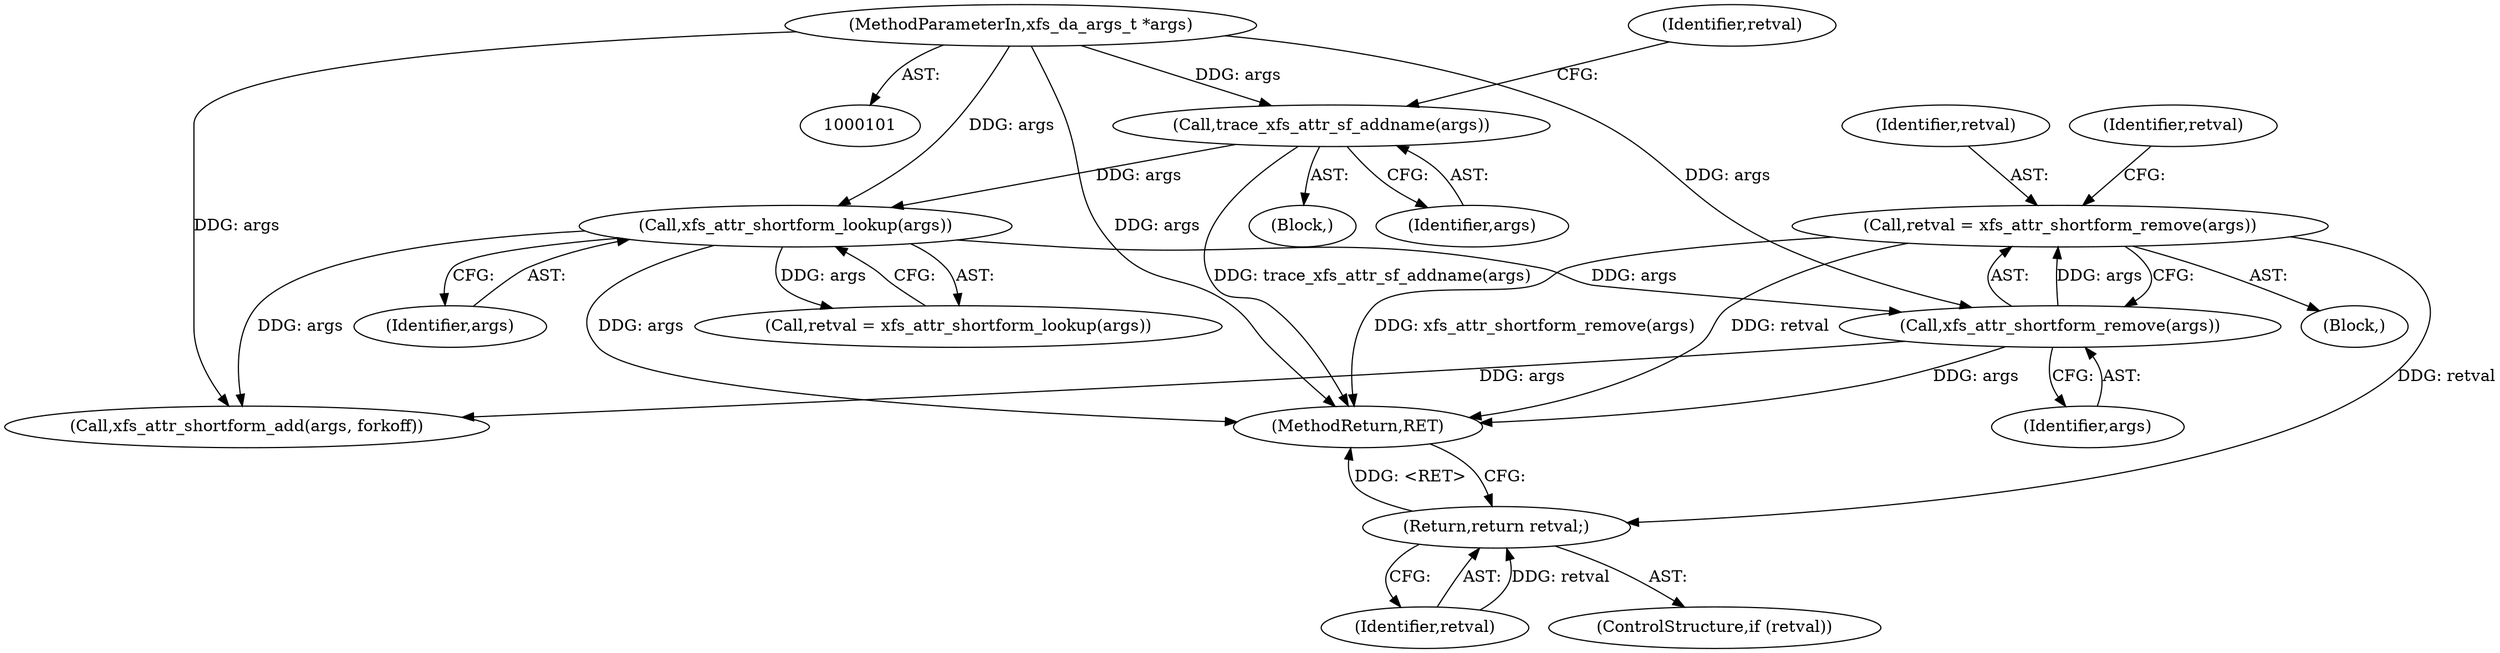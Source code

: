 digraph "0_linux_7b38460dc8e4eafba06c78f8e37099d3b34d473c@API" {
"1000142" [label="(Call,retval = xfs_attr_shortform_remove(args))"];
"1000144" [label="(Call,xfs_attr_shortform_remove(args))"];
"1000111" [label="(Call,xfs_attr_shortform_lookup(args))"];
"1000107" [label="(Call,trace_xfs_attr_sf_addname(args))"];
"1000102" [label="(MethodParameterIn,xfs_da_args_t *args)"];
"1000148" [label="(Return,return retval;)"];
"1000144" [label="(Call,xfs_attr_shortform_remove(args))"];
"1000102" [label="(MethodParameterIn,xfs_da_args_t *args)"];
"1000133" [label="(Block,)"];
"1000143" [label="(Identifier,retval)"];
"1000203" [label="(MethodReturn,RET)"];
"1000109" [label="(Call,retval = xfs_attr_shortform_lookup(args))"];
"1000149" [label="(Identifier,retval)"];
"1000107" [label="(Call,trace_xfs_attr_sf_addname(args))"];
"1000103" [label="(Block,)"];
"1000146" [label="(ControlStructure,if (retval))"];
"1000147" [label="(Identifier,retval)"];
"1000142" [label="(Call,retval = xfs_attr_shortform_remove(args))"];
"1000111" [label="(Call,xfs_attr_shortform_lookup(args))"];
"1000198" [label="(Call,xfs_attr_shortform_add(args, forkoff))"];
"1000112" [label="(Identifier,args)"];
"1000110" [label="(Identifier,retval)"];
"1000145" [label="(Identifier,args)"];
"1000108" [label="(Identifier,args)"];
"1000148" [label="(Return,return retval;)"];
"1000142" -> "1000133"  [label="AST: "];
"1000142" -> "1000144"  [label="CFG: "];
"1000143" -> "1000142"  [label="AST: "];
"1000144" -> "1000142"  [label="AST: "];
"1000147" -> "1000142"  [label="CFG: "];
"1000142" -> "1000203"  [label="DDG: xfs_attr_shortform_remove(args)"];
"1000142" -> "1000203"  [label="DDG: retval"];
"1000144" -> "1000142"  [label="DDG: args"];
"1000142" -> "1000148"  [label="DDG: retval"];
"1000144" -> "1000145"  [label="CFG: "];
"1000145" -> "1000144"  [label="AST: "];
"1000144" -> "1000203"  [label="DDG: args"];
"1000111" -> "1000144"  [label="DDG: args"];
"1000102" -> "1000144"  [label="DDG: args"];
"1000144" -> "1000198"  [label="DDG: args"];
"1000111" -> "1000109"  [label="AST: "];
"1000111" -> "1000112"  [label="CFG: "];
"1000112" -> "1000111"  [label="AST: "];
"1000109" -> "1000111"  [label="CFG: "];
"1000111" -> "1000203"  [label="DDG: args"];
"1000111" -> "1000109"  [label="DDG: args"];
"1000107" -> "1000111"  [label="DDG: args"];
"1000102" -> "1000111"  [label="DDG: args"];
"1000111" -> "1000198"  [label="DDG: args"];
"1000107" -> "1000103"  [label="AST: "];
"1000107" -> "1000108"  [label="CFG: "];
"1000108" -> "1000107"  [label="AST: "];
"1000110" -> "1000107"  [label="CFG: "];
"1000107" -> "1000203"  [label="DDG: trace_xfs_attr_sf_addname(args)"];
"1000102" -> "1000107"  [label="DDG: args"];
"1000102" -> "1000101"  [label="AST: "];
"1000102" -> "1000203"  [label="DDG: args"];
"1000102" -> "1000198"  [label="DDG: args"];
"1000148" -> "1000146"  [label="AST: "];
"1000148" -> "1000149"  [label="CFG: "];
"1000149" -> "1000148"  [label="AST: "];
"1000203" -> "1000148"  [label="CFG: "];
"1000148" -> "1000203"  [label="DDG: <RET>"];
"1000149" -> "1000148"  [label="DDG: retval"];
}
